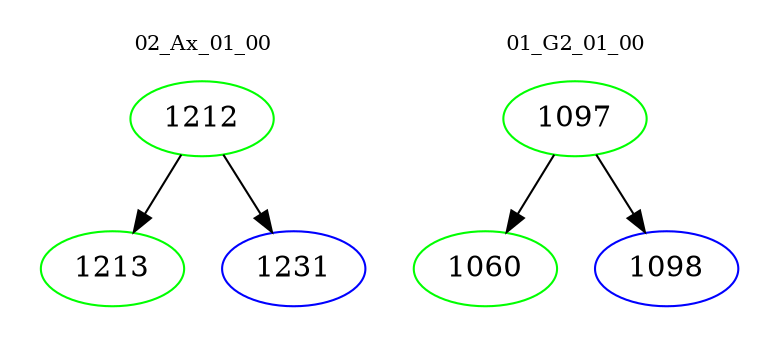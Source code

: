 digraph{
subgraph cluster_0 {
color = white
label = "02_Ax_01_00";
fontsize=10;
T0_1212 [label="1212", color="green"]
T0_1212 -> T0_1213 [color="black"]
T0_1213 [label="1213", color="green"]
T0_1212 -> T0_1231 [color="black"]
T0_1231 [label="1231", color="blue"]
}
subgraph cluster_1 {
color = white
label = "01_G2_01_00";
fontsize=10;
T1_1097 [label="1097", color="green"]
T1_1097 -> T1_1060 [color="black"]
T1_1060 [label="1060", color="green"]
T1_1097 -> T1_1098 [color="black"]
T1_1098 [label="1098", color="blue"]
}
}
